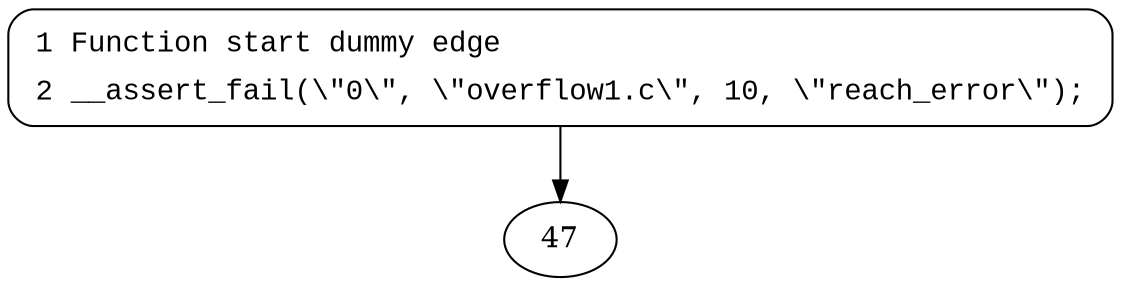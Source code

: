 digraph reach_error {
1 [style="filled,bold" penwidth="1" fillcolor="white" fontname="Courier New" shape="Mrecord" label=<<table border="0" cellborder="0" cellpadding="3" bgcolor="white"><tr><td align="right">1</td><td align="left">Function start dummy edge</td></tr><tr><td align="right">2</td><td align="left">__assert_fail(\&quot;0\&quot;, \&quot;overflow1.c\&quot;, 10, \&quot;reach_error\&quot;);</td></tr></table>>]
1 -> 47[label=""]
}